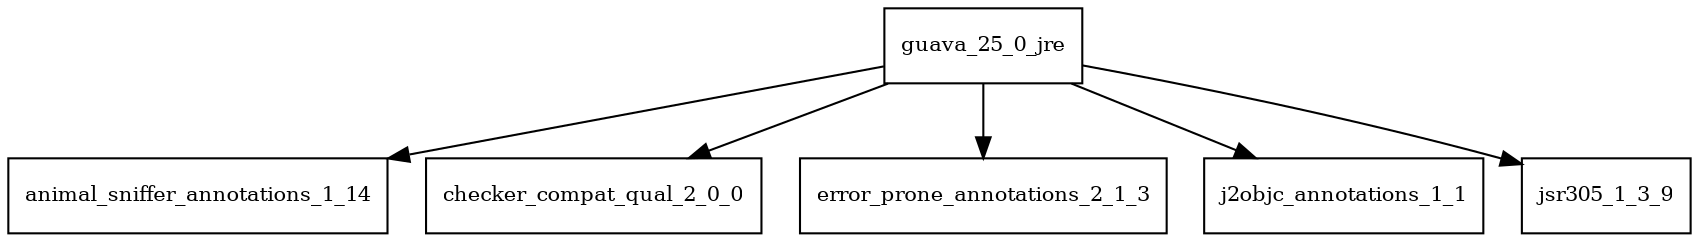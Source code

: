 digraph guava_25_0_jre_dependencies {
  node [shape = box, fontsize=10.0];
  guava_25_0_jre -> animal_sniffer_annotations_1_14;
  guava_25_0_jre -> checker_compat_qual_2_0_0;
  guava_25_0_jre -> error_prone_annotations_2_1_3;
  guava_25_0_jre -> j2objc_annotations_1_1;
  guava_25_0_jre -> jsr305_1_3_9;
}
